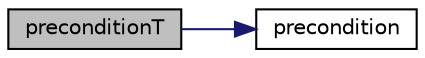 digraph "preconditionT"
{
  bgcolor="transparent";
  edge [fontname="Helvetica",fontsize="10",labelfontname="Helvetica",labelfontsize="10"];
  node [fontname="Helvetica",fontsize="10",shape=record];
  rankdir="LR";
  Node18 [label="preconditionT",height=0.2,width=0.4,color="black", fillcolor="grey75", style="filled", fontcolor="black"];
  Node18 -> Node19 [color="midnightblue",fontsize="10",style="solid",fontname="Helvetica"];
  Node19 [label="precondition",height=0.2,width=0.4,color="black",URL="$a28137.html#a51b8ec42b9f4cc74daa82035fcab5397",tooltip="Return wA the preconditioned form of residual rA. "];
}
